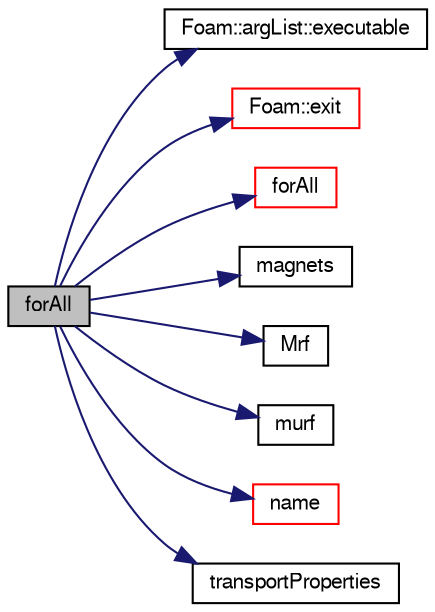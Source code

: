 digraph "forAll"
{
  bgcolor="transparent";
  edge [fontname="FreeSans",fontsize="10",labelfontname="FreeSans",labelfontsize="10"];
  node [fontname="FreeSans",fontsize="10",shape=record];
  rankdir="LR";
  Node9 [label="forAll",height=0.2,width=0.4,color="black", fillcolor="grey75", style="filled", fontcolor="black"];
  Node9 -> Node10 [color="midnightblue",fontsize="10",style="solid",fontname="FreeSans"];
  Node10 [label="Foam::argList::executable",height=0.2,width=0.4,color="black",URL="$a26662.html#a765dc84fb62a292b0dee3034a510b14e",tooltip="Name of executable without the path. "];
  Node9 -> Node11 [color="midnightblue",fontsize="10",style="solid",fontname="FreeSans"];
  Node11 [label="Foam::exit",height=0.2,width=0.4,color="red",URL="$a21124.html#a06ca7250d8e89caf05243ec094843642"];
  Node9 -> Node58 [color="midnightblue",fontsize="10",style="solid",fontname="FreeSans"];
  Node58 [label="forAll",height=0.2,width=0.4,color="red",URL="$a38978.html#a10c29c5a8ec21260e2867f83e0bbd2b6"];
  Node9 -> Node61 [color="midnightblue",fontsize="10",style="solid",fontname="FreeSans"];
  Node61 [label="magnets",height=0.2,width=0.4,color="black",URL="$a39023.html#ab662812b985907b4c663c9273f114b15"];
  Node9 -> Node62 [color="midnightblue",fontsize="10",style="solid",fontname="FreeSans"];
  Node62 [label="Mrf",height=0.2,width=0.4,color="black",URL="$a39023.html#a937f51a81f68348c94e835cfb4229f56"];
  Node9 -> Node63 [color="midnightblue",fontsize="10",style="solid",fontname="FreeSans"];
  Node63 [label="murf",height=0.2,width=0.4,color="black",URL="$a39023.html#a78a9c194a0915275cfd1860f1db81774"];
  Node9 -> Node64 [color="midnightblue",fontsize="10",style="solid",fontname="FreeSans"];
  Node64 [label="name",height=0.2,width=0.4,color="red",URL="$a12539.html#a82e193fb66ae8aade6c98ed7ff994906",tooltip="Return a string representation of a Scalar. "];
  Node9 -> Node66 [color="midnightblue",fontsize="10",style="solid",fontname="FreeSans"];
  Node66 [label="transportProperties",height=0.2,width=0.4,color="black",URL="$a39050.html#a65fd81edd498429493340273242f1830"];
}
